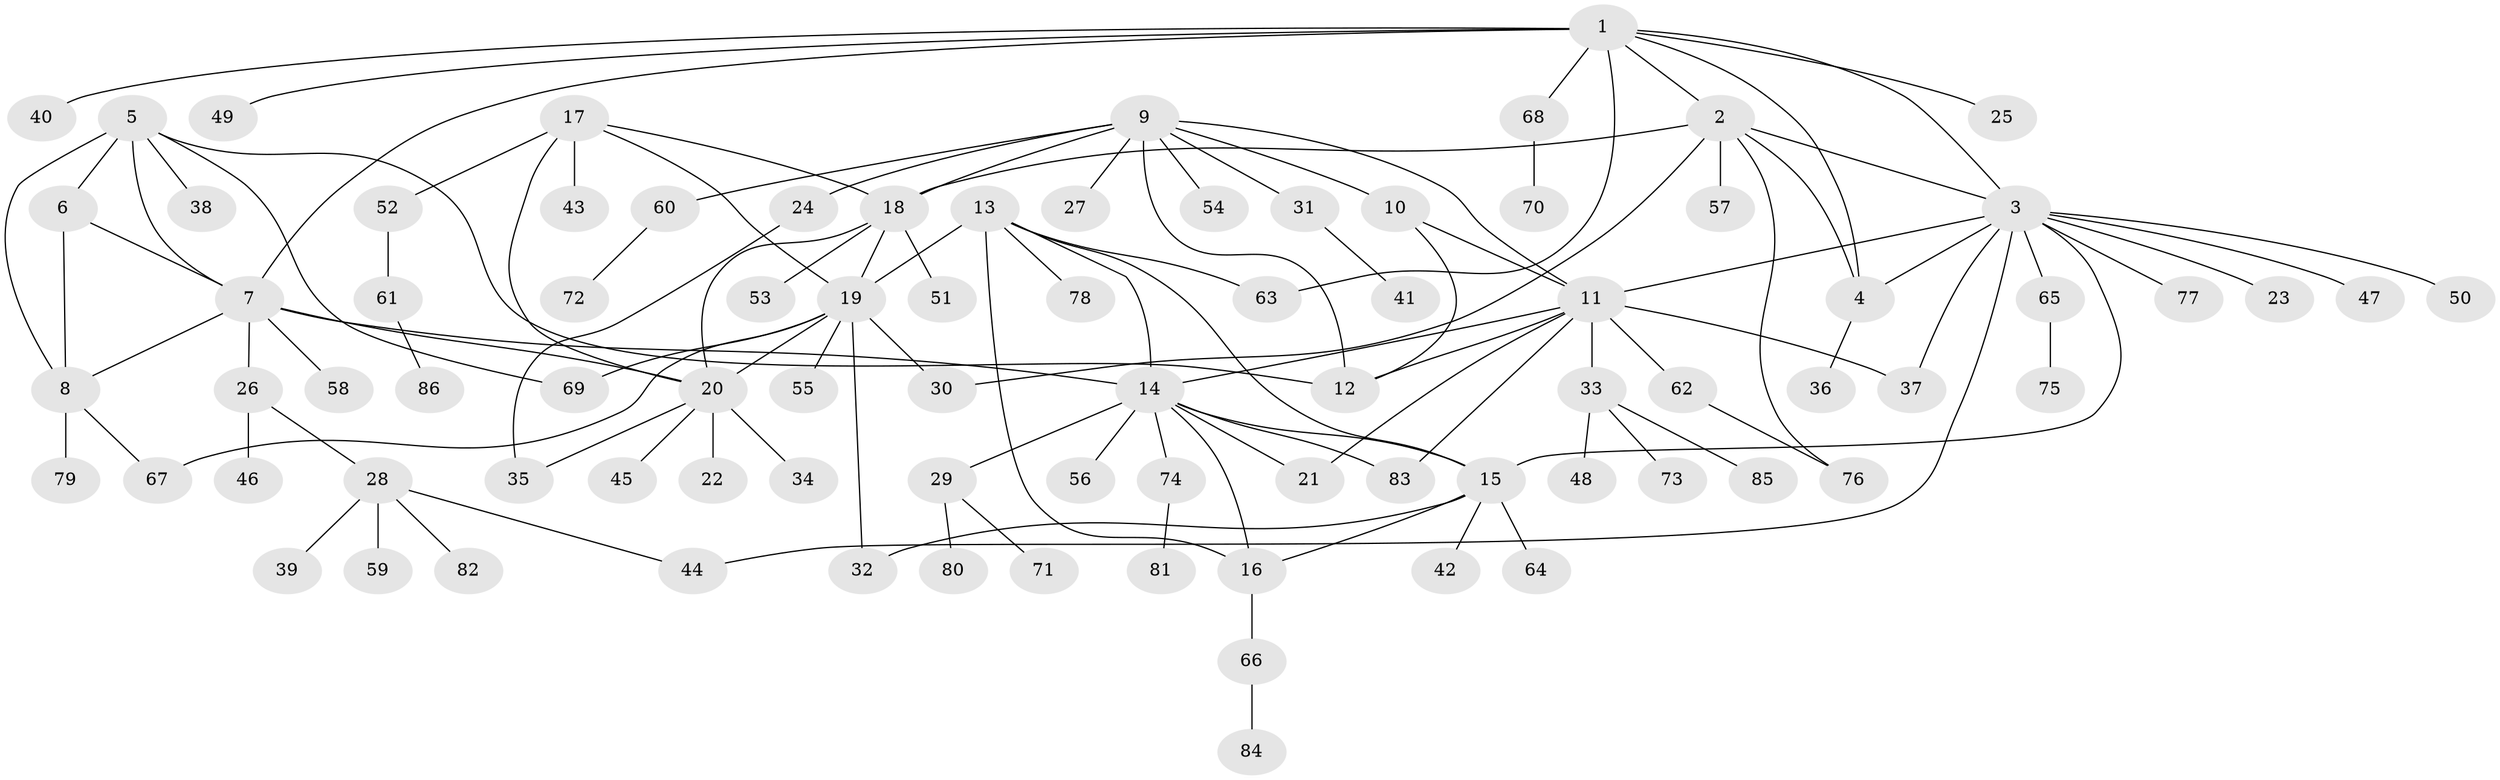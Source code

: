 // coarse degree distribution, {8: 0.04838709677419355, 6: 0.06451612903225806, 11: 0.016129032258064516, 3: 0.08064516129032258, 4: 0.08064516129032258, 10: 0.016129032258064516, 9: 0.016129032258064516, 5: 0.016129032258064516, 7: 0.016129032258064516, 2: 0.27419354838709675, 1: 0.3709677419354839}
// Generated by graph-tools (version 1.1) at 2025/52/03/04/25 22:52:17]
// undirected, 86 vertices, 117 edges
graph export_dot {
  node [color=gray90,style=filled];
  1;
  2;
  3;
  4;
  5;
  6;
  7;
  8;
  9;
  10;
  11;
  12;
  13;
  14;
  15;
  16;
  17;
  18;
  19;
  20;
  21;
  22;
  23;
  24;
  25;
  26;
  27;
  28;
  29;
  30;
  31;
  32;
  33;
  34;
  35;
  36;
  37;
  38;
  39;
  40;
  41;
  42;
  43;
  44;
  45;
  46;
  47;
  48;
  49;
  50;
  51;
  52;
  53;
  54;
  55;
  56;
  57;
  58;
  59;
  60;
  61;
  62;
  63;
  64;
  65;
  66;
  67;
  68;
  69;
  70;
  71;
  72;
  73;
  74;
  75;
  76;
  77;
  78;
  79;
  80;
  81;
  82;
  83;
  84;
  85;
  86;
  1 -- 2;
  1 -- 3;
  1 -- 4;
  1 -- 7;
  1 -- 25;
  1 -- 40;
  1 -- 49;
  1 -- 63;
  1 -- 68;
  2 -- 3;
  2 -- 4;
  2 -- 18;
  2 -- 30;
  2 -- 57;
  2 -- 76;
  3 -- 4;
  3 -- 11;
  3 -- 15;
  3 -- 23;
  3 -- 37;
  3 -- 44;
  3 -- 47;
  3 -- 50;
  3 -- 65;
  3 -- 77;
  4 -- 36;
  5 -- 6;
  5 -- 7;
  5 -- 8;
  5 -- 12;
  5 -- 38;
  5 -- 69;
  6 -- 7;
  6 -- 8;
  7 -- 8;
  7 -- 14;
  7 -- 20;
  7 -- 26;
  7 -- 58;
  8 -- 67;
  8 -- 79;
  9 -- 10;
  9 -- 11;
  9 -- 12;
  9 -- 18;
  9 -- 24;
  9 -- 27;
  9 -- 31;
  9 -- 54;
  9 -- 60;
  10 -- 11;
  10 -- 12;
  11 -- 12;
  11 -- 14;
  11 -- 21;
  11 -- 33;
  11 -- 37;
  11 -- 62;
  11 -- 83;
  13 -- 14;
  13 -- 15;
  13 -- 16;
  13 -- 19;
  13 -- 63;
  13 -- 78;
  14 -- 15;
  14 -- 16;
  14 -- 21;
  14 -- 29;
  14 -- 56;
  14 -- 74;
  14 -- 83;
  15 -- 16;
  15 -- 32;
  15 -- 42;
  15 -- 64;
  16 -- 66;
  17 -- 18;
  17 -- 19;
  17 -- 20;
  17 -- 43;
  17 -- 52;
  18 -- 19;
  18 -- 20;
  18 -- 51;
  18 -- 53;
  19 -- 20;
  19 -- 30;
  19 -- 32;
  19 -- 55;
  19 -- 67;
  19 -- 69;
  20 -- 22;
  20 -- 34;
  20 -- 35;
  20 -- 45;
  24 -- 35;
  26 -- 28;
  26 -- 46;
  28 -- 39;
  28 -- 44;
  28 -- 59;
  28 -- 82;
  29 -- 71;
  29 -- 80;
  31 -- 41;
  33 -- 48;
  33 -- 73;
  33 -- 85;
  52 -- 61;
  60 -- 72;
  61 -- 86;
  62 -- 76;
  65 -- 75;
  66 -- 84;
  68 -- 70;
  74 -- 81;
}
